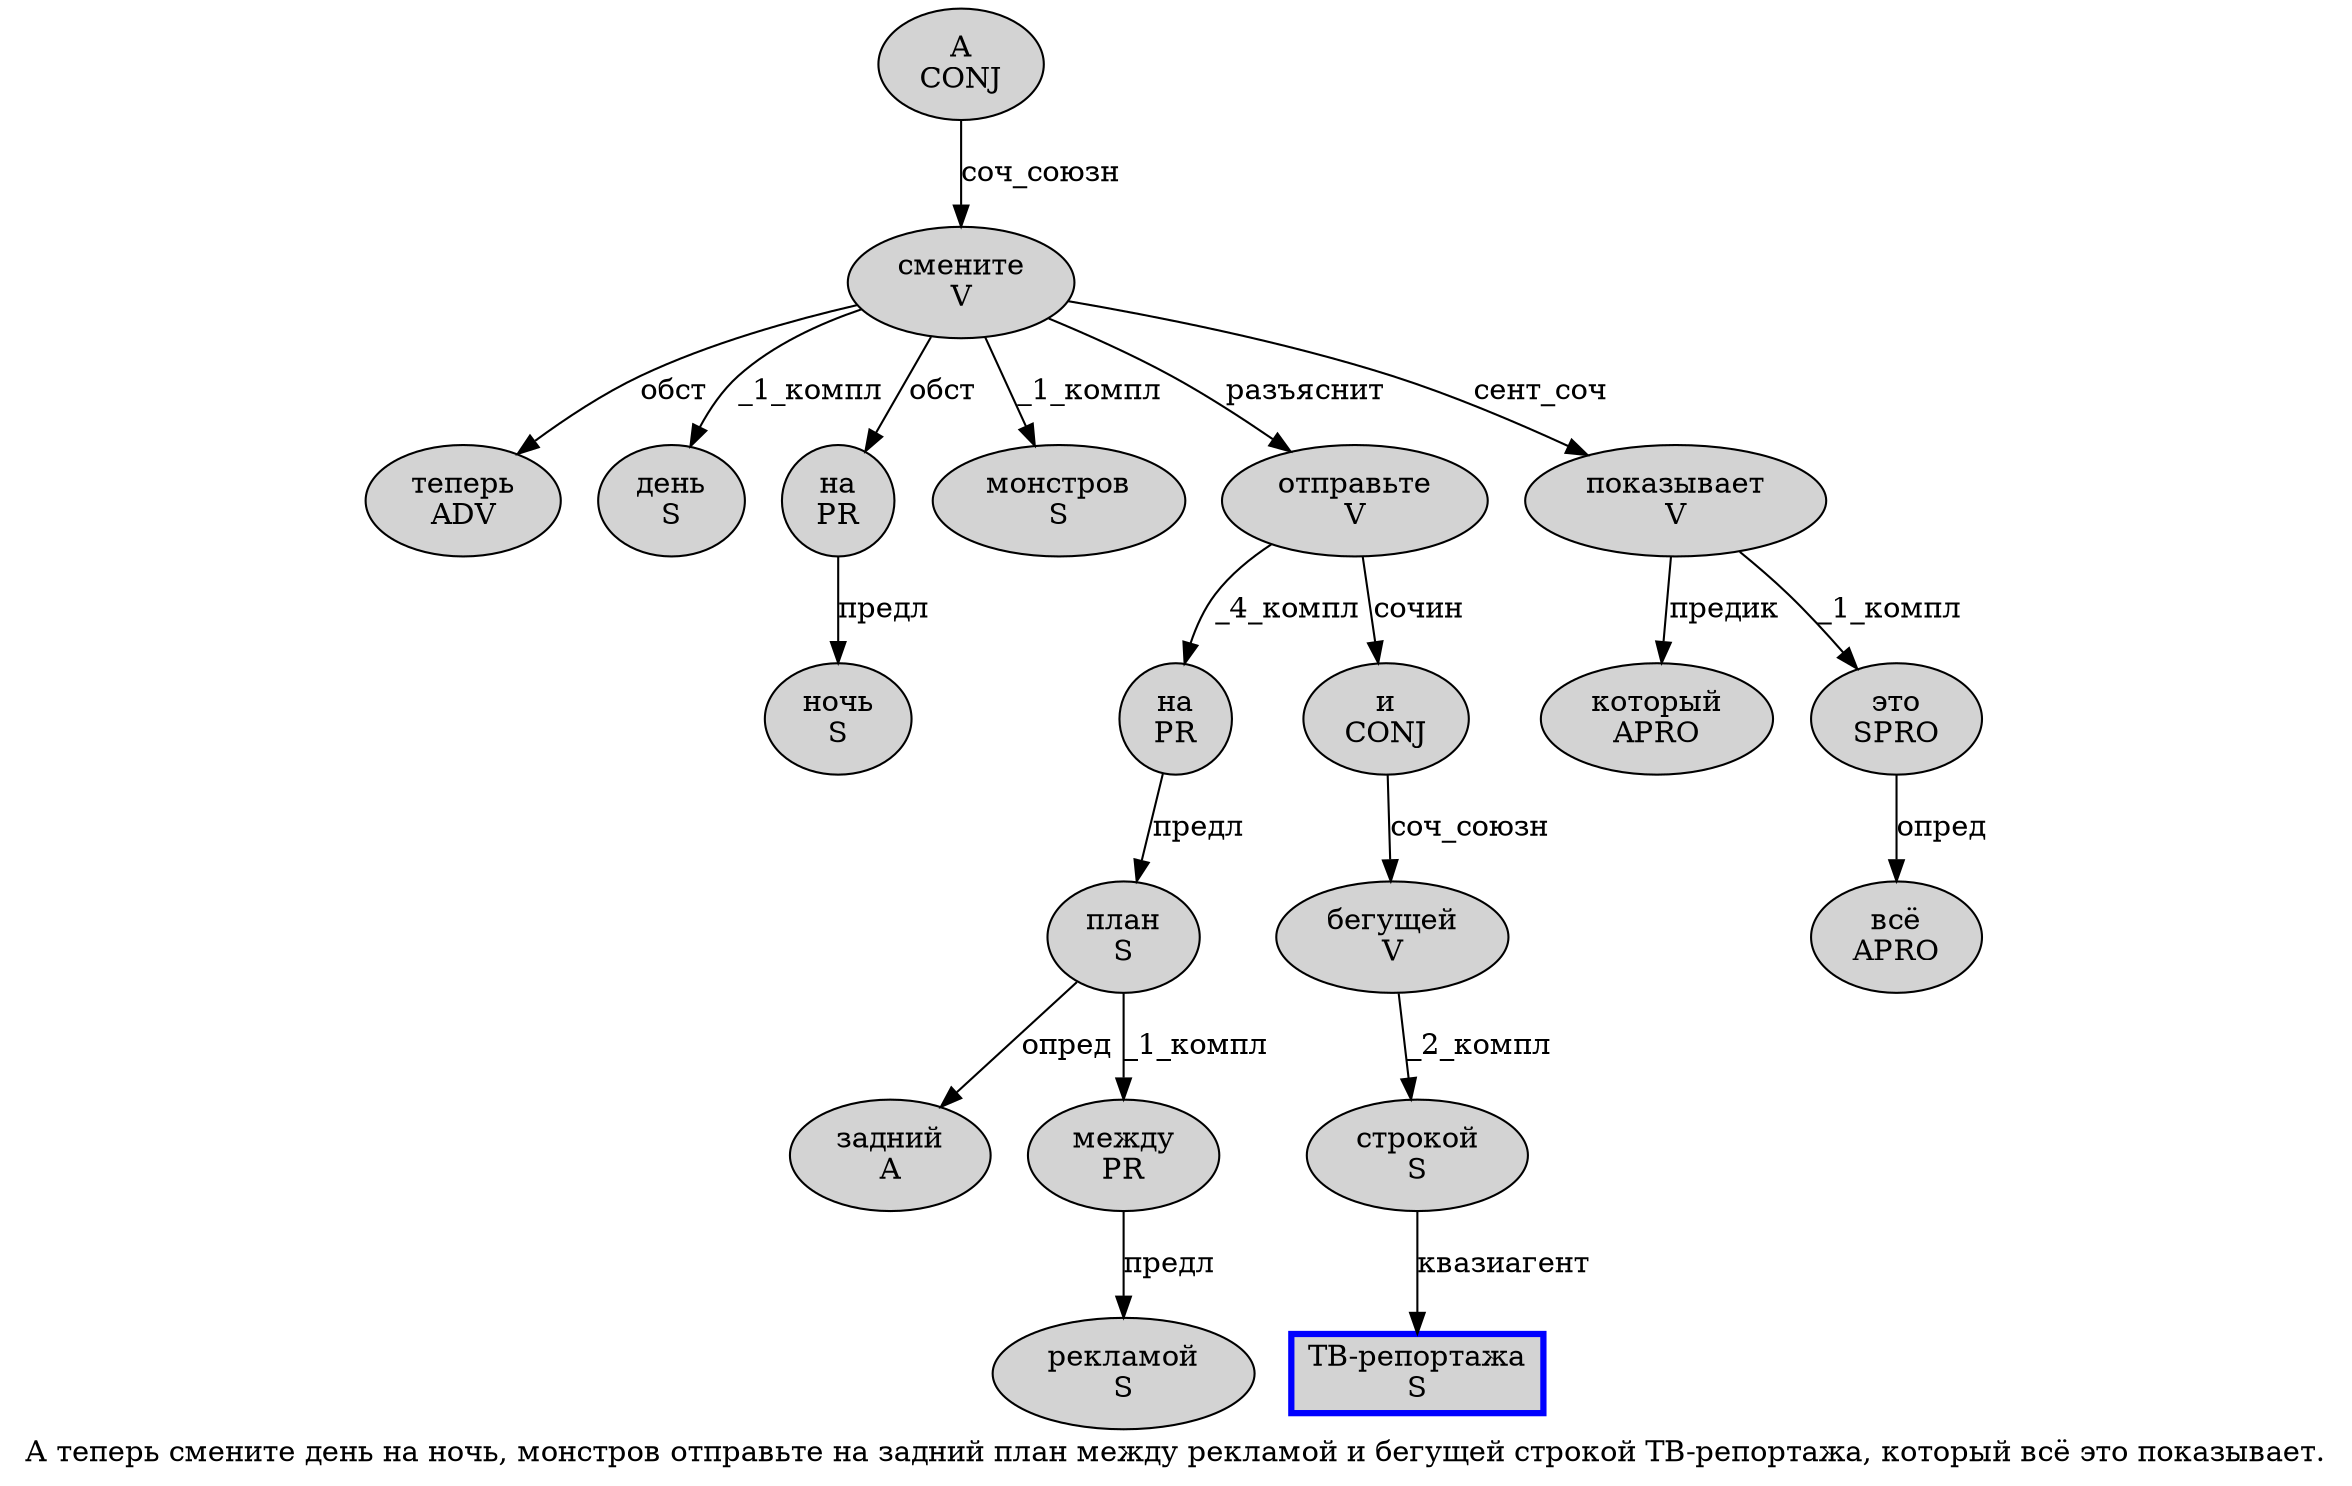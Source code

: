 digraph SENTENCE_4461 {
	graph [label="А теперь смените день на ночь, монстров отправьте на задний план между рекламой и бегущей строкой ТВ-репортажа, который всё это показывает."]
	node [style=filled]
		0 [label="А
CONJ" color="" fillcolor=lightgray penwidth=1 shape=ellipse]
		1 [label="теперь
ADV" color="" fillcolor=lightgray penwidth=1 shape=ellipse]
		2 [label="смените
V" color="" fillcolor=lightgray penwidth=1 shape=ellipse]
		3 [label="день
S" color="" fillcolor=lightgray penwidth=1 shape=ellipse]
		4 [label="на
PR" color="" fillcolor=lightgray penwidth=1 shape=ellipse]
		5 [label="ночь
S" color="" fillcolor=lightgray penwidth=1 shape=ellipse]
		7 [label="монстров
S" color="" fillcolor=lightgray penwidth=1 shape=ellipse]
		8 [label="отправьте
V" color="" fillcolor=lightgray penwidth=1 shape=ellipse]
		9 [label="на
PR" color="" fillcolor=lightgray penwidth=1 shape=ellipse]
		10 [label="задний
A" color="" fillcolor=lightgray penwidth=1 shape=ellipse]
		11 [label="план
S" color="" fillcolor=lightgray penwidth=1 shape=ellipse]
		12 [label="между
PR" color="" fillcolor=lightgray penwidth=1 shape=ellipse]
		13 [label="рекламой
S" color="" fillcolor=lightgray penwidth=1 shape=ellipse]
		14 [label="и
CONJ" color="" fillcolor=lightgray penwidth=1 shape=ellipse]
		15 [label="бегущей
V" color="" fillcolor=lightgray penwidth=1 shape=ellipse]
		16 [label="строкой
S" color="" fillcolor=lightgray penwidth=1 shape=ellipse]
		17 [label="ТВ-репортажа
S" color=blue fillcolor=lightgray penwidth=3 shape=box]
		19 [label="который
APRO" color="" fillcolor=lightgray penwidth=1 shape=ellipse]
		20 [label="всё
APRO" color="" fillcolor=lightgray penwidth=1 shape=ellipse]
		21 [label="это
SPRO" color="" fillcolor=lightgray penwidth=1 shape=ellipse]
		22 [label="показывает
V" color="" fillcolor=lightgray penwidth=1 shape=ellipse]
			11 -> 10 [label="опред"]
			11 -> 12 [label="_1_компл"]
			22 -> 19 [label="предик"]
			22 -> 21 [label="_1_компл"]
			0 -> 2 [label="соч_союзн"]
			14 -> 15 [label="соч_союзн"]
			2 -> 1 [label="обст"]
			2 -> 3 [label="_1_компл"]
			2 -> 4 [label="обст"]
			2 -> 7 [label="_1_компл"]
			2 -> 8 [label="разъяснит"]
			2 -> 22 [label="сент_соч"]
			15 -> 16 [label="_2_компл"]
			8 -> 9 [label="_4_компл"]
			8 -> 14 [label="сочин"]
			12 -> 13 [label="предл"]
			16 -> 17 [label="квазиагент"]
			21 -> 20 [label="опред"]
			9 -> 11 [label="предл"]
			4 -> 5 [label="предл"]
}